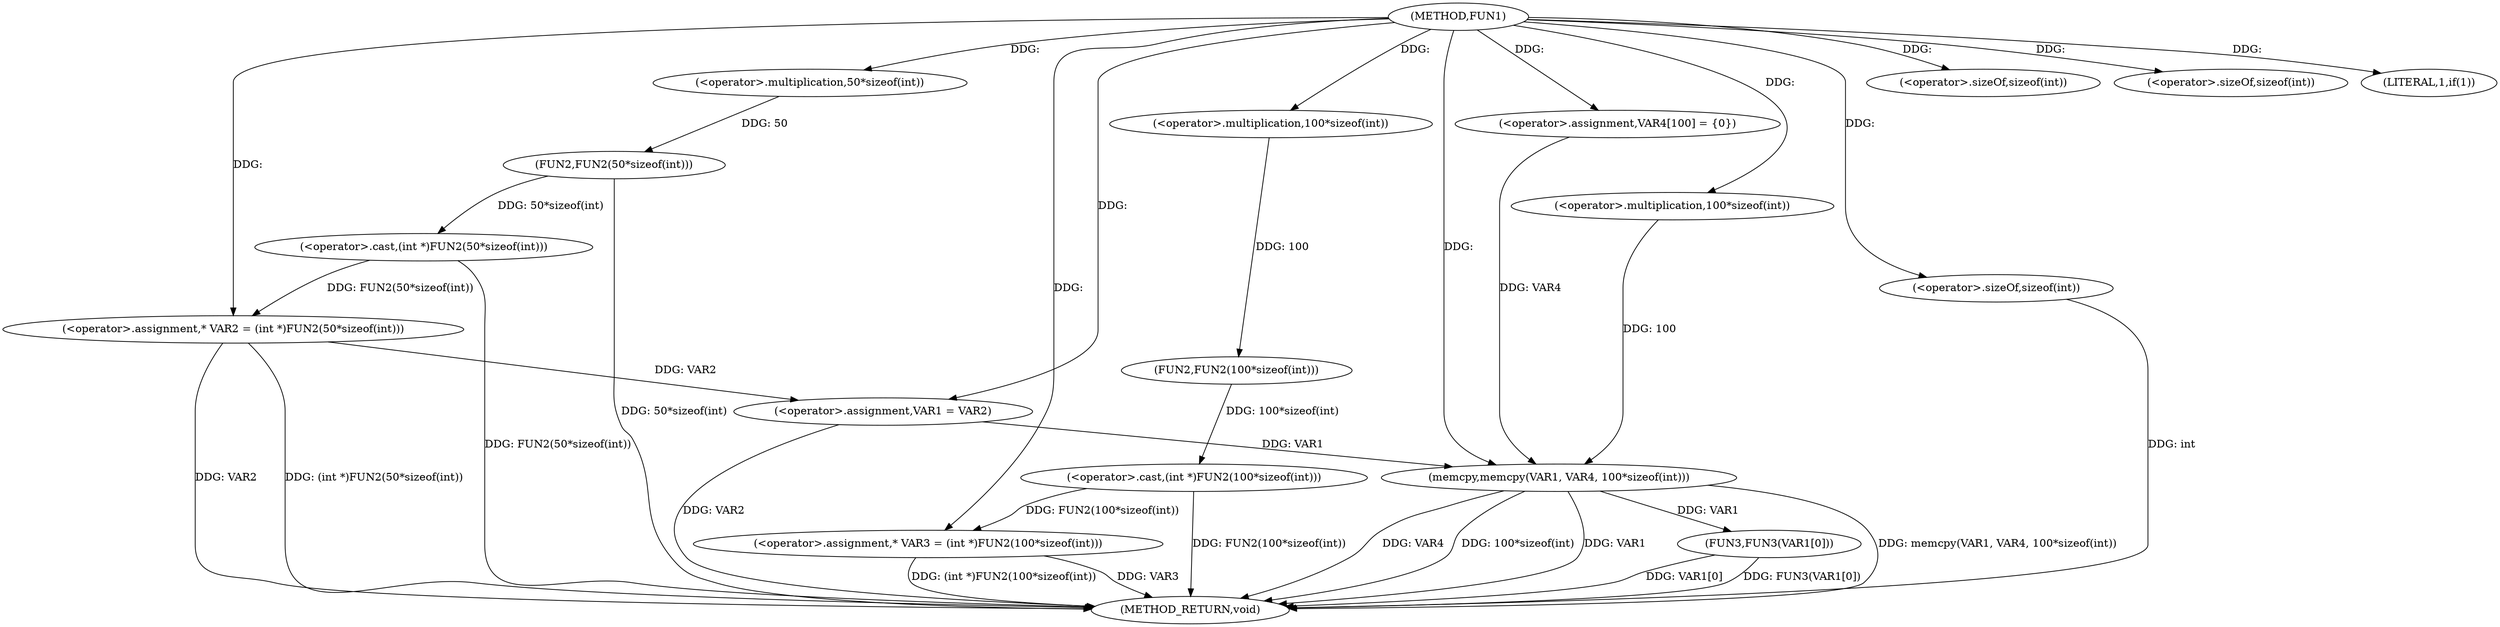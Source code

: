 digraph FUN1 {  
"1000100" [label = "(METHOD,FUN1)" ]
"1000144" [label = "(METHOD_RETURN,void)" ]
"1000104" [label = "(<operator>.assignment,* VAR2 = (int *)FUN2(50*sizeof(int)))" ]
"1000106" [label = "(<operator>.cast,(int *)FUN2(50*sizeof(int)))" ]
"1000108" [label = "(FUN2,FUN2(50*sizeof(int)))" ]
"1000109" [label = "(<operator>.multiplication,50*sizeof(int))" ]
"1000111" [label = "(<operator>.sizeOf,sizeof(int))" ]
"1000114" [label = "(<operator>.assignment,* VAR3 = (int *)FUN2(100*sizeof(int)))" ]
"1000116" [label = "(<operator>.cast,(int *)FUN2(100*sizeof(int)))" ]
"1000118" [label = "(FUN2,FUN2(100*sizeof(int)))" ]
"1000119" [label = "(<operator>.multiplication,100*sizeof(int))" ]
"1000121" [label = "(<operator>.sizeOf,sizeof(int))" ]
"1000124" [label = "(LITERAL,1,if(1))" ]
"1000126" [label = "(<operator>.assignment,VAR1 = VAR2)" ]
"1000131" [label = "(<operator>.assignment,VAR4[100] = {0})" ]
"1000133" [label = "(memcpy,memcpy(VAR1, VAR4, 100*sizeof(int)))" ]
"1000136" [label = "(<operator>.multiplication,100*sizeof(int))" ]
"1000138" [label = "(<operator>.sizeOf,sizeof(int))" ]
"1000140" [label = "(FUN3,FUN3(VAR1[0]))" ]
  "1000106" -> "1000144"  [ label = "DDG: FUN2(50*sizeof(int))"] 
  "1000104" -> "1000144"  [ label = "DDG: VAR2"] 
  "1000140" -> "1000144"  [ label = "DDG: FUN3(VAR1[0])"] 
  "1000133" -> "1000144"  [ label = "DDG: VAR1"] 
  "1000114" -> "1000144"  [ label = "DDG: VAR3"] 
  "1000116" -> "1000144"  [ label = "DDG: FUN2(100*sizeof(int))"] 
  "1000133" -> "1000144"  [ label = "DDG: memcpy(VAR1, VAR4, 100*sizeof(int))"] 
  "1000133" -> "1000144"  [ label = "DDG: VAR4"] 
  "1000133" -> "1000144"  [ label = "DDG: 100*sizeof(int)"] 
  "1000114" -> "1000144"  [ label = "DDG: (int *)FUN2(100*sizeof(int))"] 
  "1000140" -> "1000144"  [ label = "DDG: VAR1[0]"] 
  "1000138" -> "1000144"  [ label = "DDG: int"] 
  "1000126" -> "1000144"  [ label = "DDG: VAR2"] 
  "1000104" -> "1000144"  [ label = "DDG: (int *)FUN2(50*sizeof(int))"] 
  "1000108" -> "1000144"  [ label = "DDG: 50*sizeof(int)"] 
  "1000106" -> "1000104"  [ label = "DDG: FUN2(50*sizeof(int))"] 
  "1000100" -> "1000104"  [ label = "DDG: "] 
  "1000108" -> "1000106"  [ label = "DDG: 50*sizeof(int)"] 
  "1000109" -> "1000108"  [ label = "DDG: 50"] 
  "1000100" -> "1000109"  [ label = "DDG: "] 
  "1000100" -> "1000111"  [ label = "DDG: "] 
  "1000116" -> "1000114"  [ label = "DDG: FUN2(100*sizeof(int))"] 
  "1000100" -> "1000114"  [ label = "DDG: "] 
  "1000118" -> "1000116"  [ label = "DDG: 100*sizeof(int)"] 
  "1000119" -> "1000118"  [ label = "DDG: 100"] 
  "1000100" -> "1000119"  [ label = "DDG: "] 
  "1000100" -> "1000121"  [ label = "DDG: "] 
  "1000100" -> "1000124"  [ label = "DDG: "] 
  "1000104" -> "1000126"  [ label = "DDG: VAR2"] 
  "1000100" -> "1000126"  [ label = "DDG: "] 
  "1000100" -> "1000131"  [ label = "DDG: "] 
  "1000126" -> "1000133"  [ label = "DDG: VAR1"] 
  "1000100" -> "1000133"  [ label = "DDG: "] 
  "1000131" -> "1000133"  [ label = "DDG: VAR4"] 
  "1000136" -> "1000133"  [ label = "DDG: 100"] 
  "1000100" -> "1000136"  [ label = "DDG: "] 
  "1000100" -> "1000138"  [ label = "DDG: "] 
  "1000133" -> "1000140"  [ label = "DDG: VAR1"] 
}
